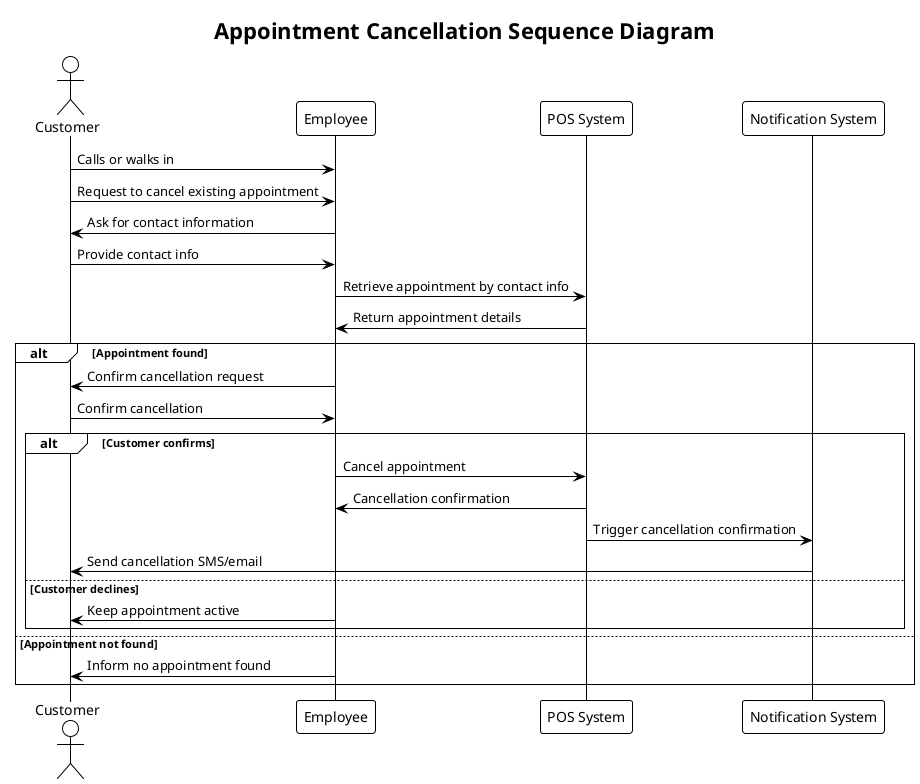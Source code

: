 @startuml appointment_cancellation_sequence
!theme plain
title Appointment Cancellation Sequence Diagram

actor Customer
participant Employee
participant "POS System" as POS
participant "Notification System" as Notification

Customer -> Employee: Calls or walks in
Customer -> Employee: Request to cancel existing appointment
Employee -> Customer: Ask for contact information
Customer -> Employee: Provide contact info
Employee -> POS: Retrieve appointment by contact info
POS -> Employee: Return appointment details

alt Appointment found
  Employee -> Customer: Confirm cancellation request
  Customer -> Employee: Confirm cancellation
  
  alt Customer confirms
    Employee -> POS: Cancel appointment
    POS -> Employee: Cancellation confirmation
    POS -> Notification: Trigger cancellation confirmation
    Notification -> Customer: Send cancellation SMS/email
  else Customer declines
    Employee -> Customer: Keep appointment active
  end
else Appointment not found
  Employee -> Customer: Inform no appointment found
end

@enduml